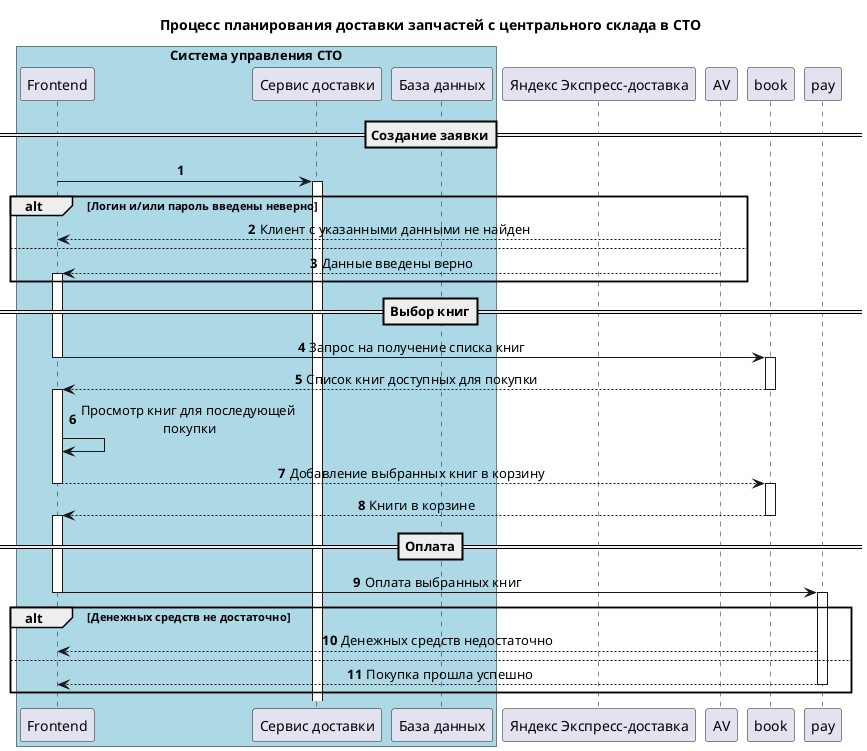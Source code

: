 @startuml
Title Процесс планирования доставки запчастей с центрального склада в СТО
autonumber
skinparam sequenceMessageAlign center

box "Система управления СТО" #LightBlue
participant  Frontend
participant "Сервис доставки" as Delivery
participant "База данных" as Database
end box

participant  "Яндекс Экспресс-доставка"

==Создание заявки==

Frontend->Delivery: 
activate Delivery

alt Логин и/или пароль введены неверно
Frontend<--AV: Клиент с указанными данными не найден
else
Frontend<--AV: Данные введены верно
deactivate AV
activate Frontend
end

==Выбор книг==
Frontend->book:Запрос на получение списка книг
deactivate Frontend
activate book
Frontend<--book:Список книг доступных для покупки
deactivate book
activate Frontend
Frontend->Frontend:Просмотр книг для последующей\n покупки
Frontend-->book:Добавление выбранных книг в корзину
deactivate Frontend
activate book
Frontend<--book:Книги в корзине
deactivate book
activate Frontend
==Оплата==
Frontend->pay:Оплата выбранных книг
deactivate Frontend
activate pay

alt Денежных средств не достаточно
Frontend<--pay:Денежных средств недостаточно
else
Frontend<--pay:Покупка прошла успешно
deactivate pay
end


@enduml

